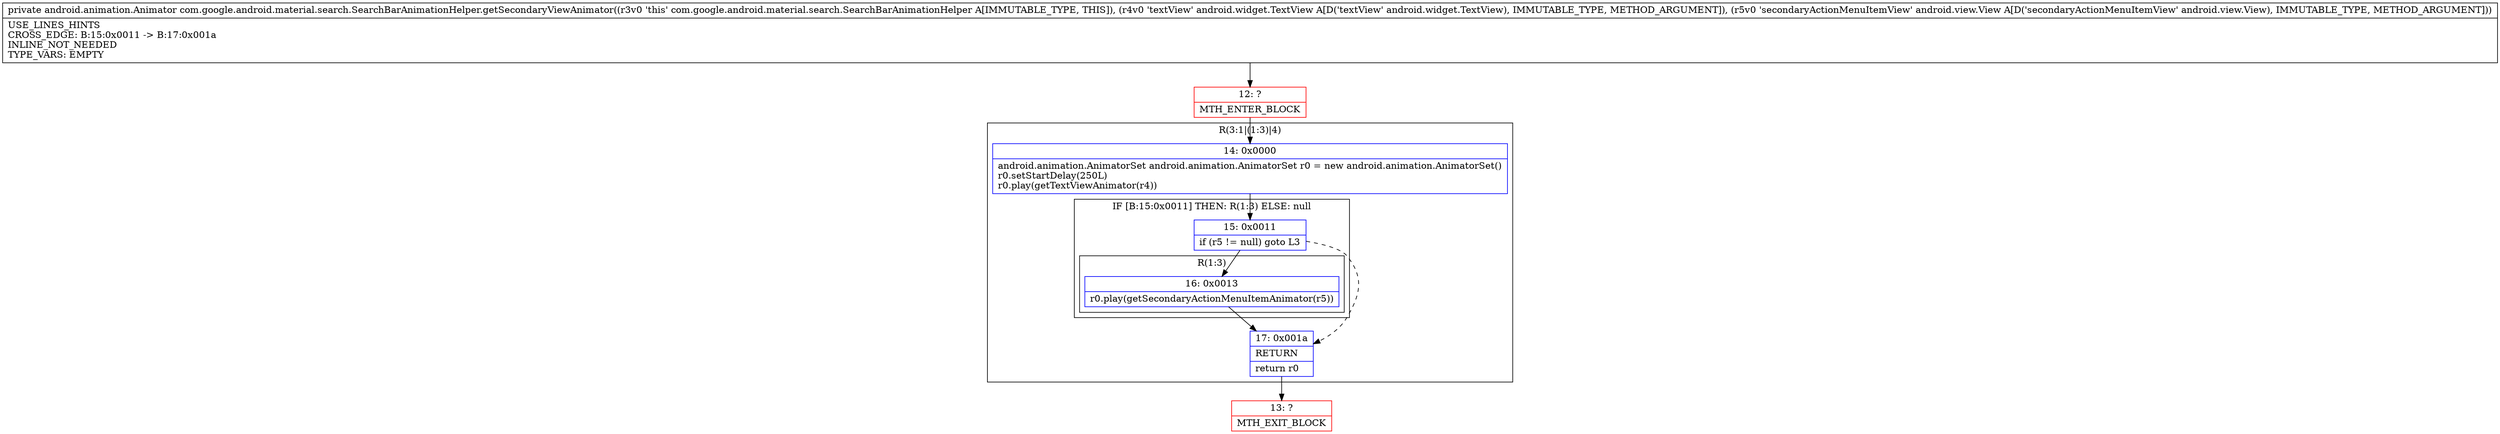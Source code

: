 digraph "CFG forcom.google.android.material.search.SearchBarAnimationHelper.getSecondaryViewAnimator(Landroid\/widget\/TextView;Landroid\/view\/View;)Landroid\/animation\/Animator;" {
subgraph cluster_Region_218854405 {
label = "R(3:1|(1:3)|4)";
node [shape=record,color=blue];
Node_14 [shape=record,label="{14\:\ 0x0000|android.animation.AnimatorSet android.animation.AnimatorSet r0 = new android.animation.AnimatorSet()\lr0.setStartDelay(250L)\lr0.play(getTextViewAnimator(r4))\l}"];
subgraph cluster_IfRegion_723490575 {
label = "IF [B:15:0x0011] THEN: R(1:3) ELSE: null";
node [shape=record,color=blue];
Node_15 [shape=record,label="{15\:\ 0x0011|if (r5 != null) goto L3\l}"];
subgraph cluster_Region_995867867 {
label = "R(1:3)";
node [shape=record,color=blue];
Node_16 [shape=record,label="{16\:\ 0x0013|r0.play(getSecondaryActionMenuItemAnimator(r5))\l}"];
}
}
Node_17 [shape=record,label="{17\:\ 0x001a|RETURN\l|return r0\l}"];
}
Node_12 [shape=record,color=red,label="{12\:\ ?|MTH_ENTER_BLOCK\l}"];
Node_13 [shape=record,color=red,label="{13\:\ ?|MTH_EXIT_BLOCK\l}"];
MethodNode[shape=record,label="{private android.animation.Animator com.google.android.material.search.SearchBarAnimationHelper.getSecondaryViewAnimator((r3v0 'this' com.google.android.material.search.SearchBarAnimationHelper A[IMMUTABLE_TYPE, THIS]), (r4v0 'textView' android.widget.TextView A[D('textView' android.widget.TextView), IMMUTABLE_TYPE, METHOD_ARGUMENT]), (r5v0 'secondaryActionMenuItemView' android.view.View A[D('secondaryActionMenuItemView' android.view.View), IMMUTABLE_TYPE, METHOD_ARGUMENT]))  | USE_LINES_HINTS\lCROSS_EDGE: B:15:0x0011 \-\> B:17:0x001a\lINLINE_NOT_NEEDED\lTYPE_VARS: EMPTY\l}"];
MethodNode -> Node_12;Node_14 -> Node_15;
Node_15 -> Node_16;
Node_15 -> Node_17[style=dashed];
Node_16 -> Node_17;
Node_17 -> Node_13;
Node_12 -> Node_14;
}

